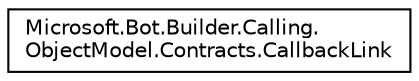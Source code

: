 digraph "Graphical Class Hierarchy"
{
  edge [fontname="Helvetica",fontsize="10",labelfontname="Helvetica",labelfontsize="10"];
  node [fontname="Helvetica",fontsize="10",shape=record];
  rankdir="LR";
  Node1 [label="Microsoft.Bot.Builder.Calling.\lObjectModel.Contracts.CallbackLink",height=0.2,width=0.4,color="black", fillcolor="white", style="filled",URL="$d6/d95/class_microsoft_1_1_bot_1_1_builder_1_1_calling_1_1_object_model_1_1_contracts_1_1_callback_link.html"];
}
